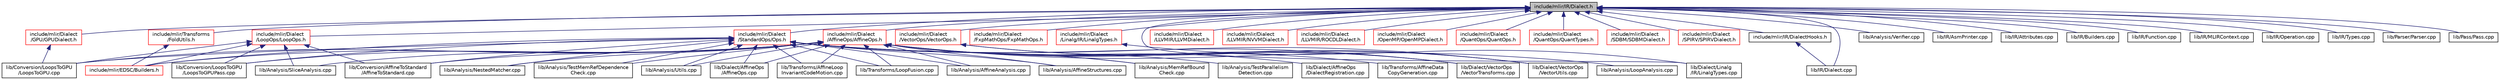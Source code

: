 digraph "include/mlir/IR/Dialect.h"
{
  bgcolor="transparent";
  edge [fontname="Helvetica",fontsize="10",labelfontname="Helvetica",labelfontsize="10"];
  node [fontname="Helvetica",fontsize="10",shape=record];
  Node35 [label="include/mlir/IR/Dialect.h",height=0.2,width=0.4,color="black", fillcolor="grey75", style="filled", fontcolor="black"];
  Node35 -> Node36 [dir="back",color="midnightblue",fontsize="10",style="solid",fontname="Helvetica"];
  Node36 [label="include/mlir/Dialect\l/AffineOps/AffineOps.h",height=0.2,width=0.4,color="red",URL="$AffineOps_8h.html"];
  Node36 -> Node37 [dir="back",color="midnightblue",fontsize="10",style="solid",fontname="Helvetica"];
  Node37 [label="include/mlir/EDSC/Builders.h",height=0.2,width=0.4,color="red",URL="$EDSC_2Builders_8h.html"];
  Node36 -> Node55 [dir="back",color="midnightblue",fontsize="10",style="solid",fontname="Helvetica"];
  Node55 [label="lib/Analysis/AffineAnalysis.cpp",height=0.2,width=0.4,color="black",URL="$AffineAnalysis_8cpp.html"];
  Node36 -> Node56 [dir="back",color="midnightblue",fontsize="10",style="solid",fontname="Helvetica"];
  Node56 [label="lib/Analysis/AffineStructures.cpp",height=0.2,width=0.4,color="black",URL="$AffineStructures_8cpp.html"];
  Node36 -> Node57 [dir="back",color="midnightblue",fontsize="10",style="solid",fontname="Helvetica"];
  Node57 [label="lib/Analysis/LoopAnalysis.cpp",height=0.2,width=0.4,color="black",URL="$LoopAnalysis_8cpp.html"];
  Node36 -> Node58 [dir="back",color="midnightblue",fontsize="10",style="solid",fontname="Helvetica"];
  Node58 [label="lib/Analysis/MemRefBound\lCheck.cpp",height=0.2,width=0.4,color="black",URL="$MemRefBoundCheck_8cpp.html"];
  Node36 -> Node59 [dir="back",color="midnightblue",fontsize="10",style="solid",fontname="Helvetica"];
  Node59 [label="lib/Analysis/NestedMatcher.cpp",height=0.2,width=0.4,color="black",URL="$NestedMatcher_8cpp.html"];
  Node36 -> Node60 [dir="back",color="midnightblue",fontsize="10",style="solid",fontname="Helvetica"];
  Node60 [label="lib/Analysis/SliceAnalysis.cpp",height=0.2,width=0.4,color="black",URL="$SliceAnalysis_8cpp.html"];
  Node36 -> Node61 [dir="back",color="midnightblue",fontsize="10",style="solid",fontname="Helvetica"];
  Node61 [label="lib/Analysis/TestMemRefDependence\lCheck.cpp",height=0.2,width=0.4,color="black",URL="$TestMemRefDependenceCheck_8cpp.html"];
  Node36 -> Node62 [dir="back",color="midnightblue",fontsize="10",style="solid",fontname="Helvetica"];
  Node62 [label="lib/Analysis/TestParallelism\lDetection.cpp",height=0.2,width=0.4,color="black",URL="$TestParallelismDetection_8cpp.html"];
  Node36 -> Node63 [dir="back",color="midnightblue",fontsize="10",style="solid",fontname="Helvetica"];
  Node63 [label="lib/Analysis/Utils.cpp",height=0.2,width=0.4,color="black",URL="$Analysis_2Utils_8cpp.html"];
  Node36 -> Node64 [dir="back",color="midnightblue",fontsize="10",style="solid",fontname="Helvetica"];
  Node64 [label="lib/Conversion/AffineToStandard\l/AffineToStandard.cpp",height=0.2,width=0.4,color="black",URL="$AffineToStandard_8cpp.html"];
  Node36 -> Node65 [dir="back",color="midnightblue",fontsize="10",style="solid",fontname="Helvetica"];
  Node65 [label="lib/Conversion/LoopsToGPU\l/LoopsToGPU.cpp",height=0.2,width=0.4,color="black",URL="$LoopsToGPU_8cpp.html"];
  Node36 -> Node66 [dir="back",color="midnightblue",fontsize="10",style="solid",fontname="Helvetica"];
  Node66 [label="lib/Conversion/LoopsToGPU\l/LoopsToGPUPass.cpp",height=0.2,width=0.4,color="black",URL="$LoopsToGPUPass_8cpp.html"];
  Node36 -> Node67 [dir="back",color="midnightblue",fontsize="10",style="solid",fontname="Helvetica"];
  Node67 [label="lib/Dialect/AffineOps\l/AffineOps.cpp",height=0.2,width=0.4,color="black",URL="$AffineOps_8cpp.html"];
  Node36 -> Node68 [dir="back",color="midnightblue",fontsize="10",style="solid",fontname="Helvetica"];
  Node68 [label="lib/Dialect/AffineOps\l/DialectRegistration.cpp",height=0.2,width=0.4,color="black",URL="$AffineOps_2DialectRegistration_8cpp.html"];
  Node36 -> Node69 [dir="back",color="midnightblue",fontsize="10",style="solid",fontname="Helvetica"];
  Node69 [label="lib/Dialect/VectorOps\l/VectorTransforms.cpp",height=0.2,width=0.4,color="black",URL="$VectorTransforms_8cpp.html"];
  Node36 -> Node70 [dir="back",color="midnightblue",fontsize="10",style="solid",fontname="Helvetica"];
  Node70 [label="lib/Dialect/VectorOps\l/VectorUtils.cpp",height=0.2,width=0.4,color="black",URL="$VectorUtils_8cpp.html"];
  Node36 -> Node71 [dir="back",color="midnightblue",fontsize="10",style="solid",fontname="Helvetica"];
  Node71 [label="lib/Transforms/AffineData\lCopyGeneration.cpp",height=0.2,width=0.4,color="black",URL="$AffineDataCopyGeneration_8cpp.html"];
  Node36 -> Node72 [dir="back",color="midnightblue",fontsize="10",style="solid",fontname="Helvetica"];
  Node72 [label="lib/Transforms/AffineLoop\lInvariantCodeMotion.cpp",height=0.2,width=0.4,color="black",URL="$AffineLoopInvariantCodeMotion_8cpp.html"];
  Node36 -> Node73 [dir="back",color="midnightblue",fontsize="10",style="solid",fontname="Helvetica"];
  Node73 [label="lib/Transforms/LoopFusion.cpp",height=0.2,width=0.4,color="black",URL="$LoopFusion_8cpp.html"];
  Node35 -> Node83 [dir="back",color="midnightblue",fontsize="10",style="solid",fontname="Helvetica"];
  Node83 [label="include/mlir/Dialect\l/FxpMathOps/FxpMathOps.h",height=0.2,width=0.4,color="red",URL="$FxpMathOps_8h.html"];
  Node35 -> Node88 [dir="back",color="midnightblue",fontsize="10",style="solid",fontname="Helvetica"];
  Node88 [label="include/mlir/Dialect\l/GPU/GPUDialect.h",height=0.2,width=0.4,color="red",URL="$GPUDialect_8h.html"];
  Node88 -> Node65 [dir="back",color="midnightblue",fontsize="10",style="solid",fontname="Helvetica"];
  Node35 -> Node103 [dir="back",color="midnightblue",fontsize="10",style="solid",fontname="Helvetica"];
  Node103 [label="include/mlir/Dialect\l/Linalg/IR/LinalgTypes.h",height=0.2,width=0.4,color="red",URL="$LinalgTypes_8h.html"];
  Node103 -> Node110 [dir="back",color="midnightblue",fontsize="10",style="solid",fontname="Helvetica"];
  Node110 [label="lib/Dialect/Linalg\l/IR/LinalgTypes.cpp",height=0.2,width=0.4,color="black",URL="$LinalgTypes_8cpp.html"];
  Node35 -> Node112 [dir="back",color="midnightblue",fontsize="10",style="solid",fontname="Helvetica"];
  Node112 [label="include/mlir/Dialect\l/LLVMIR/LLVMDialect.h",height=0.2,width=0.4,color="red",URL="$LLVMDialect_8h.html"];
  Node35 -> Node123 [dir="back",color="midnightblue",fontsize="10",style="solid",fontname="Helvetica"];
  Node123 [label="include/mlir/Dialect\l/LLVMIR/NVVMDialect.h",height=0.2,width=0.4,color="red",URL="$NVVMDialect_8h.html"];
  Node35 -> Node124 [dir="back",color="midnightblue",fontsize="10",style="solid",fontname="Helvetica"];
  Node124 [label="include/mlir/Dialect\l/LLVMIR/ROCDLDialect.h",height=0.2,width=0.4,color="red",URL="$ROCDLDialect_8h.html"];
  Node35 -> Node125 [dir="back",color="midnightblue",fontsize="10",style="solid",fontname="Helvetica"];
  Node125 [label="include/mlir/Dialect\l/LoopOps/LoopOps.h",height=0.2,width=0.4,color="red",URL="$LoopOps_8h.html"];
  Node125 -> Node37 [dir="back",color="midnightblue",fontsize="10",style="solid",fontname="Helvetica"];
  Node125 -> Node60 [dir="back",color="midnightblue",fontsize="10",style="solid",fontname="Helvetica"];
  Node125 -> Node64 [dir="back",color="midnightblue",fontsize="10",style="solid",fontname="Helvetica"];
  Node125 -> Node65 [dir="back",color="midnightblue",fontsize="10",style="solid",fontname="Helvetica"];
  Node125 -> Node66 [dir="back",color="midnightblue",fontsize="10",style="solid",fontname="Helvetica"];
  Node35 -> Node130 [dir="back",color="midnightblue",fontsize="10",style="solid",fontname="Helvetica"];
  Node130 [label="include/mlir/Dialect\l/OpenMP/OpenMPDialect.h",height=0.2,width=0.4,color="red",URL="$OpenMPDialect_8h.html"];
  Node35 -> Node132 [dir="back",color="midnightblue",fontsize="10",style="solid",fontname="Helvetica"];
  Node132 [label="include/mlir/Dialect\l/QuantOps/QuantOps.h",height=0.2,width=0.4,color="red",URL="$QuantOps_8h.html"];
  Node35 -> Node142 [dir="back",color="midnightblue",fontsize="10",style="solid",fontname="Helvetica"];
  Node142 [label="include/mlir/Dialect\l/QuantOps/QuantTypes.h",height=0.2,width=0.4,color="red",URL="$QuantTypes_8h.html"];
  Node35 -> Node158 [dir="back",color="midnightblue",fontsize="10",style="solid",fontname="Helvetica"];
  Node158 [label="include/mlir/Dialect\l/SDBM/SDBMDialect.h",height=0.2,width=0.4,color="red",URL="$SDBMDialect_8h.html"];
  Node35 -> Node161 [dir="back",color="midnightblue",fontsize="10",style="solid",fontname="Helvetica"];
  Node161 [label="include/mlir/Dialect\l/SPIRV/SPIRVDialect.h",height=0.2,width=0.4,color="red",URL="$SPIRVDialect_8h.html"];
  Node35 -> Node172 [dir="back",color="midnightblue",fontsize="10",style="solid",fontname="Helvetica"];
  Node172 [label="include/mlir/Dialect\l/StandardOps/Ops.h",height=0.2,width=0.4,color="red",URL="$Ops_8h.html"];
  Node172 -> Node37 [dir="back",color="midnightblue",fontsize="10",style="solid",fontname="Helvetica"];
  Node172 -> Node55 [dir="back",color="midnightblue",fontsize="10",style="solid",fontname="Helvetica"];
  Node172 -> Node56 [dir="back",color="midnightblue",fontsize="10",style="solid",fontname="Helvetica"];
  Node172 -> Node58 [dir="back",color="midnightblue",fontsize="10",style="solid",fontname="Helvetica"];
  Node172 -> Node59 [dir="back",color="midnightblue",fontsize="10",style="solid",fontname="Helvetica"];
  Node172 -> Node61 [dir="back",color="midnightblue",fontsize="10",style="solid",fontname="Helvetica"];
  Node172 -> Node63 [dir="back",color="midnightblue",fontsize="10",style="solid",fontname="Helvetica"];
  Node172 -> Node64 [dir="back",color="midnightblue",fontsize="10",style="solid",fontname="Helvetica"];
  Node172 -> Node65 [dir="back",color="midnightblue",fontsize="10",style="solid",fontname="Helvetica"];
  Node172 -> Node66 [dir="back",color="midnightblue",fontsize="10",style="solid",fontname="Helvetica"];
  Node172 -> Node67 [dir="back",color="midnightblue",fontsize="10",style="solid",fontname="Helvetica"];
  Node172 -> Node69 [dir="back",color="midnightblue",fontsize="10",style="solid",fontname="Helvetica"];
  Node172 -> Node70 [dir="back",color="midnightblue",fontsize="10",style="solid",fontname="Helvetica"];
  Node172 -> Node72 [dir="back",color="midnightblue",fontsize="10",style="solid",fontname="Helvetica"];
  Node172 -> Node73 [dir="back",color="midnightblue",fontsize="10",style="solid",fontname="Helvetica"];
  Node35 -> Node183 [dir="back",color="midnightblue",fontsize="10",style="solid",fontname="Helvetica"];
  Node183 [label="include/mlir/Dialect\l/VectorOps/VectorOps.h",height=0.2,width=0.4,color="red",URL="$VectorOps_8h.html"];
  Node183 -> Node69 [dir="back",color="midnightblue",fontsize="10",style="solid",fontname="Helvetica"];
  Node183 -> Node70 [dir="back",color="midnightblue",fontsize="10",style="solid",fontname="Helvetica"];
  Node35 -> Node185 [dir="back",color="midnightblue",fontsize="10",style="solid",fontname="Helvetica"];
  Node185 [label="include/mlir/IR/DialectHooks.h",height=0.2,width=0.4,color="black",URL="$DialectHooks_8h.html"];
  Node185 -> Node186 [dir="back",color="midnightblue",fontsize="10",style="solid",fontname="Helvetica"];
  Node186 [label="lib/IR/Dialect.cpp",height=0.2,width=0.4,color="black",URL="$IR_2Dialect_8cpp.html"];
  Node35 -> Node187 [dir="back",color="midnightblue",fontsize="10",style="solid",fontname="Helvetica"];
  Node187 [label="include/mlir/Transforms\l/FoldUtils.h",height=0.2,width=0.4,color="red",URL="$FoldUtils_8h.html"];
  Node187 -> Node37 [dir="back",color="midnightblue",fontsize="10",style="solid",fontname="Helvetica"];
  Node35 -> Node188 [dir="back",color="midnightblue",fontsize="10",style="solid",fontname="Helvetica"];
  Node188 [label="lib/Analysis/Verifier.cpp",height=0.2,width=0.4,color="black",URL="$Verifier_8cpp.html"];
  Node35 -> Node110 [dir="back",color="midnightblue",fontsize="10",style="solid",fontname="Helvetica"];
  Node35 -> Node189 [dir="back",color="midnightblue",fontsize="10",style="solid",fontname="Helvetica"];
  Node189 [label="lib/IR/AsmPrinter.cpp",height=0.2,width=0.4,color="black",URL="$AsmPrinter_8cpp.html"];
  Node35 -> Node190 [dir="back",color="midnightblue",fontsize="10",style="solid",fontname="Helvetica"];
  Node190 [label="lib/IR/Attributes.cpp",height=0.2,width=0.4,color="black",URL="$Attributes_8cpp.html"];
  Node35 -> Node191 [dir="back",color="midnightblue",fontsize="10",style="solid",fontname="Helvetica"];
  Node191 [label="lib/IR/Builders.cpp",height=0.2,width=0.4,color="black",URL="$IR_2Builders_8cpp.html"];
  Node35 -> Node186 [dir="back",color="midnightblue",fontsize="10",style="solid",fontname="Helvetica"];
  Node35 -> Node192 [dir="back",color="midnightblue",fontsize="10",style="solid",fontname="Helvetica"];
  Node192 [label="lib/IR/Function.cpp",height=0.2,width=0.4,color="black",URL="$Function_8cpp.html"];
  Node35 -> Node193 [dir="back",color="midnightblue",fontsize="10",style="solid",fontname="Helvetica"];
  Node193 [label="lib/IR/MLIRContext.cpp",height=0.2,width=0.4,color="black",URL="$MLIRContext_8cpp.html"];
  Node35 -> Node194 [dir="back",color="midnightblue",fontsize="10",style="solid",fontname="Helvetica"];
  Node194 [label="lib/IR/Operation.cpp",height=0.2,width=0.4,color="black",URL="$Operation_8cpp.html"];
  Node35 -> Node195 [dir="back",color="midnightblue",fontsize="10",style="solid",fontname="Helvetica"];
  Node195 [label="lib/IR/Types.cpp",height=0.2,width=0.4,color="black",URL="$Types_8cpp.html"];
  Node35 -> Node196 [dir="back",color="midnightblue",fontsize="10",style="solid",fontname="Helvetica"];
  Node196 [label="lib/Parser/Parser.cpp",height=0.2,width=0.4,color="black",URL="$Parser_8cpp.html"];
  Node35 -> Node197 [dir="back",color="midnightblue",fontsize="10",style="solid",fontname="Helvetica"];
  Node197 [label="lib/Pass/Pass.cpp",height=0.2,width=0.4,color="black",URL="$Pass_8cpp.html"];
}
